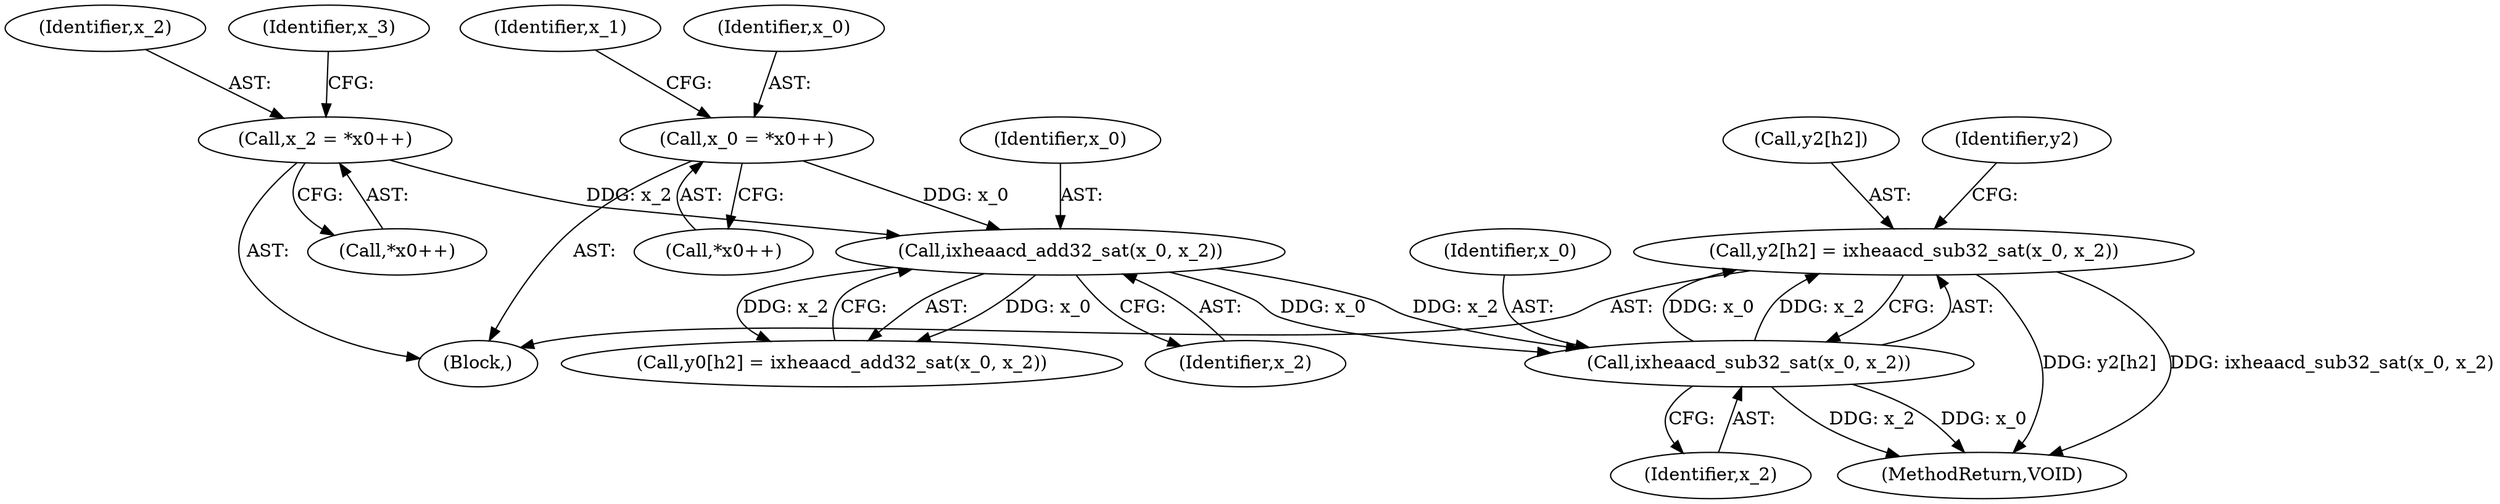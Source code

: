 digraph "0_Android_04e8cd58f075bec5892e369c8deebca9c67e855c@array" {
"1000283" [label="(Call,y2[h2] = ixheaacd_sub32_sat(x_0, x_2))"];
"1000287" [label="(Call,ixheaacd_sub32_sat(x_0, x_2))"];
"1000255" [label="(Call,ixheaacd_add32_sat(x_0, x_2))"];
"1000211" [label="(Call,x_0 = *x0++)"];
"1000221" [label="(Call,x_2 = *x0++)"];
"1000217" [label="(Identifier,x_1)"];
"1000284" [label="(Call,y2[h2])"];
"1000221" [label="(Call,x_2 = *x0++)"];
"1000287" [label="(Call,ixheaacd_sub32_sat(x_0, x_2))"];
"1000289" [label="(Identifier,x_2)"];
"1000288" [label="(Identifier,x_0)"];
"1000255" [label="(Call,ixheaacd_add32_sat(x_0, x_2))"];
"1000256" [label="(Identifier,x_0)"];
"1000211" [label="(Call,x_0 = *x0++)"];
"1000223" [label="(Call,*x0++)"];
"1000283" [label="(Call,y2[h2] = ixheaacd_sub32_sat(x_0, x_2))"];
"1000222" [label="(Identifier,x_2)"];
"1000292" [label="(Identifier,y2)"];
"1000251" [label="(Call,y0[h2] = ixheaacd_add32_sat(x_0, x_2))"];
"1000257" [label="(Identifier,x_2)"];
"1000213" [label="(Call,*x0++)"];
"1000227" [label="(Identifier,x_3)"];
"1000212" [label="(Identifier,x_0)"];
"1000441" [label="(MethodReturn,VOID)"];
"1000203" [label="(Block,)"];
"1000283" -> "1000203"  [label="AST: "];
"1000283" -> "1000287"  [label="CFG: "];
"1000284" -> "1000283"  [label="AST: "];
"1000287" -> "1000283"  [label="AST: "];
"1000292" -> "1000283"  [label="CFG: "];
"1000283" -> "1000441"  [label="DDG: y2[h2]"];
"1000283" -> "1000441"  [label="DDG: ixheaacd_sub32_sat(x_0, x_2)"];
"1000287" -> "1000283"  [label="DDG: x_0"];
"1000287" -> "1000283"  [label="DDG: x_2"];
"1000287" -> "1000289"  [label="CFG: "];
"1000288" -> "1000287"  [label="AST: "];
"1000289" -> "1000287"  [label="AST: "];
"1000287" -> "1000441"  [label="DDG: x_2"];
"1000287" -> "1000441"  [label="DDG: x_0"];
"1000255" -> "1000287"  [label="DDG: x_0"];
"1000255" -> "1000287"  [label="DDG: x_2"];
"1000255" -> "1000251"  [label="AST: "];
"1000255" -> "1000257"  [label="CFG: "];
"1000256" -> "1000255"  [label="AST: "];
"1000257" -> "1000255"  [label="AST: "];
"1000251" -> "1000255"  [label="CFG: "];
"1000255" -> "1000251"  [label="DDG: x_0"];
"1000255" -> "1000251"  [label="DDG: x_2"];
"1000211" -> "1000255"  [label="DDG: x_0"];
"1000221" -> "1000255"  [label="DDG: x_2"];
"1000211" -> "1000203"  [label="AST: "];
"1000211" -> "1000213"  [label="CFG: "];
"1000212" -> "1000211"  [label="AST: "];
"1000213" -> "1000211"  [label="AST: "];
"1000217" -> "1000211"  [label="CFG: "];
"1000221" -> "1000203"  [label="AST: "];
"1000221" -> "1000223"  [label="CFG: "];
"1000222" -> "1000221"  [label="AST: "];
"1000223" -> "1000221"  [label="AST: "];
"1000227" -> "1000221"  [label="CFG: "];
}
